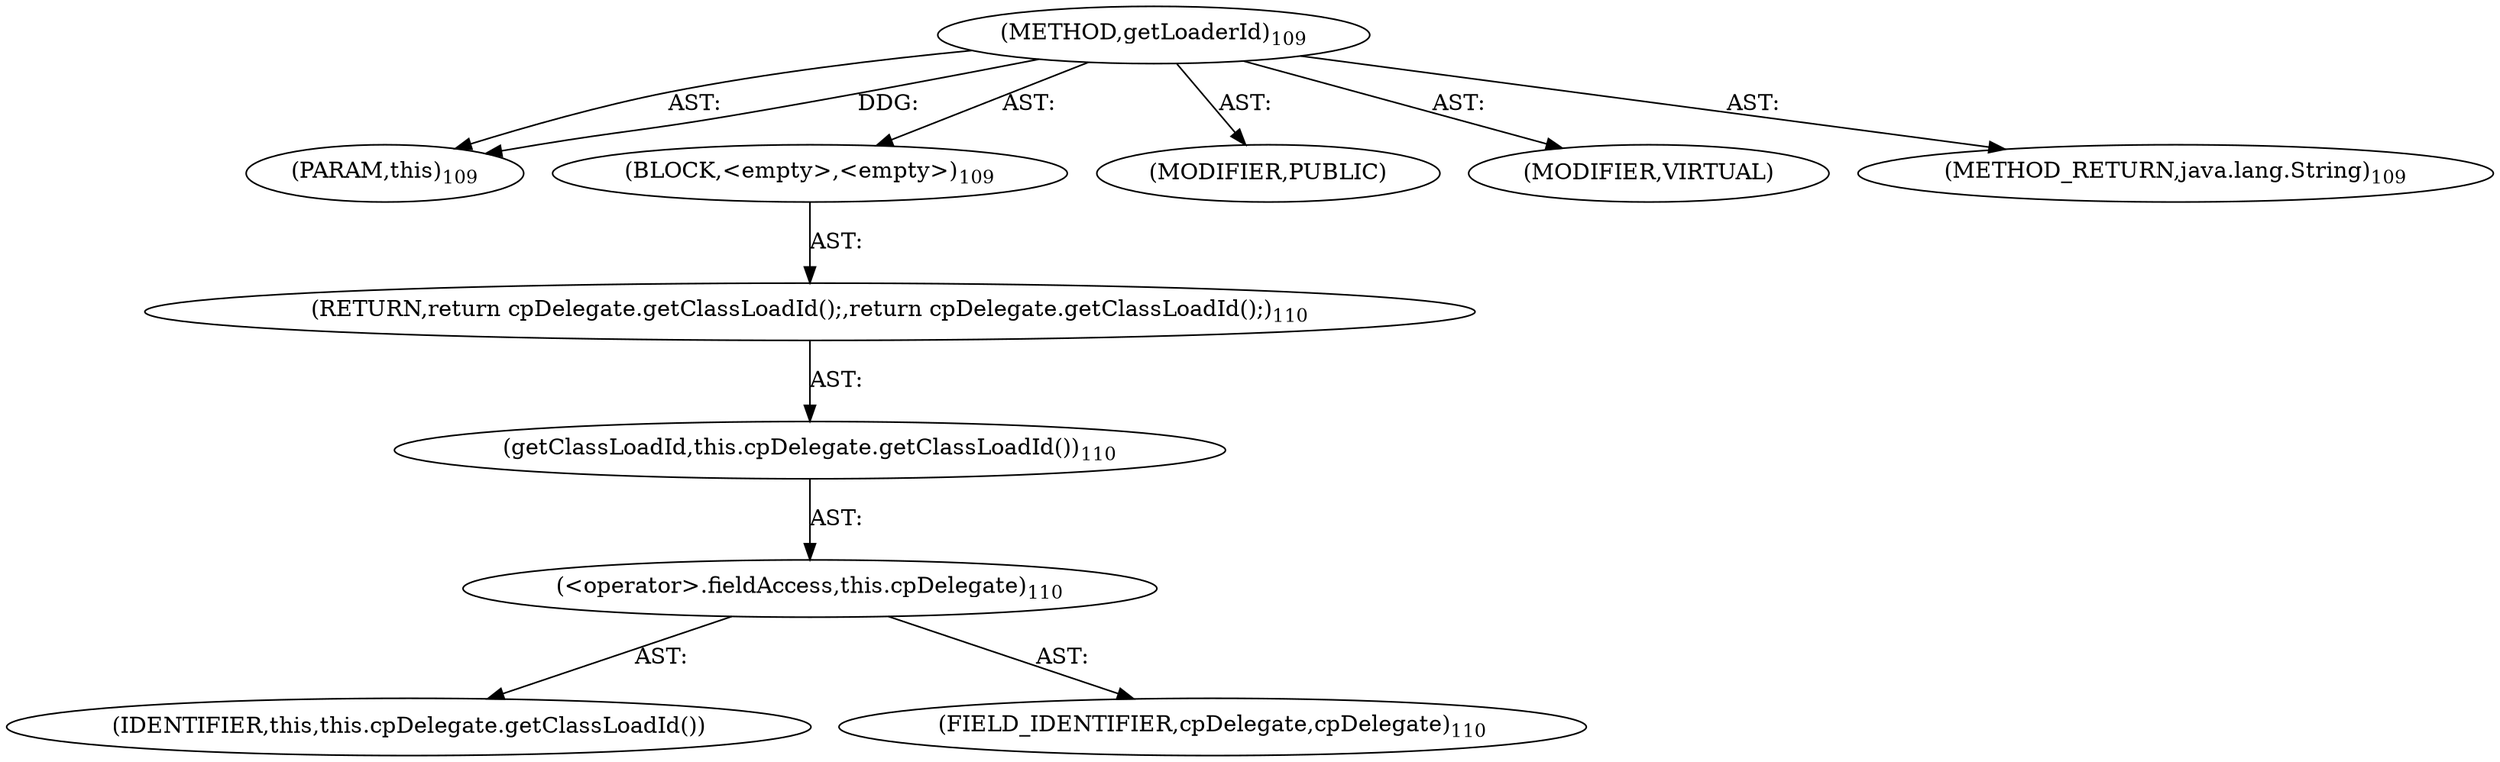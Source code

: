 digraph "getLoaderId" {  
"111669149699" [label = <(METHOD,getLoaderId)<SUB>109</SUB>> ]
"115964117002" [label = <(PARAM,this)<SUB>109</SUB>> ]
"25769803779" [label = <(BLOCK,&lt;empty&gt;,&lt;empty&gt;)<SUB>109</SUB>> ]
"146028888066" [label = <(RETURN,return cpDelegate.getClassLoadId();,return cpDelegate.getClassLoadId();)<SUB>110</SUB>> ]
"30064771080" [label = <(getClassLoadId,this.cpDelegate.getClassLoadId())<SUB>110</SUB>> ]
"30064771081" [label = <(&lt;operator&gt;.fieldAccess,this.cpDelegate)<SUB>110</SUB>> ]
"68719476751" [label = <(IDENTIFIER,this,this.cpDelegate.getClassLoadId())> ]
"55834574852" [label = <(FIELD_IDENTIFIER,cpDelegate,cpDelegate)<SUB>110</SUB>> ]
"133143986184" [label = <(MODIFIER,PUBLIC)> ]
"133143986185" [label = <(MODIFIER,VIRTUAL)> ]
"128849018883" [label = <(METHOD_RETURN,java.lang.String)<SUB>109</SUB>> ]
  "111669149699" -> "115964117002"  [ label = "AST: "] 
  "111669149699" -> "25769803779"  [ label = "AST: "] 
  "111669149699" -> "133143986184"  [ label = "AST: "] 
  "111669149699" -> "133143986185"  [ label = "AST: "] 
  "111669149699" -> "128849018883"  [ label = "AST: "] 
  "25769803779" -> "146028888066"  [ label = "AST: "] 
  "146028888066" -> "30064771080"  [ label = "AST: "] 
  "30064771080" -> "30064771081"  [ label = "AST: "] 
  "30064771081" -> "68719476751"  [ label = "AST: "] 
  "30064771081" -> "55834574852"  [ label = "AST: "] 
  "111669149699" -> "115964117002"  [ label = "DDG: "] 
}
